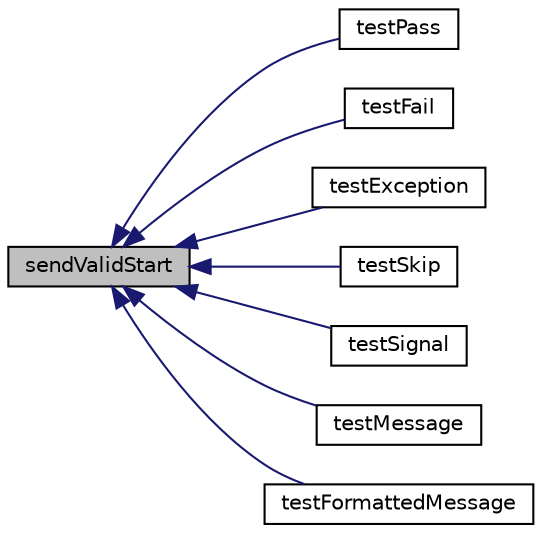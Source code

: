 digraph "sendValidStart"
{
  edge [fontname="Helvetica",fontsize="10",labelfontname="Helvetica",labelfontsize="10"];
  node [fontname="Helvetica",fontsize="10",shape=record];
  rankdir="LR";
  Node1 [label="sendValidStart",height=0.2,width=0.4,color="black", fillcolor="grey75", style="filled" fontcolor="black"];
  Node1 -> Node2 [dir="back",color="midnightblue",fontsize="10",style="solid",fontname="Helvetica"];
  Node2 [label="testPass",height=0.2,width=0.4,color="black", fillcolor="white", style="filled",URL="$class_test_of_xml_results_parsing.html#a822ccbbc05f2002a274cccd5c462ccb5"];
  Node1 -> Node3 [dir="back",color="midnightblue",fontsize="10",style="solid",fontname="Helvetica"];
  Node3 [label="testFail",height=0.2,width=0.4,color="black", fillcolor="white", style="filled",URL="$class_test_of_xml_results_parsing.html#a5646821af3c3d8899e68016b97ecca60"];
  Node1 -> Node4 [dir="back",color="midnightblue",fontsize="10",style="solid",fontname="Helvetica"];
  Node4 [label="testException",height=0.2,width=0.4,color="black", fillcolor="white", style="filled",URL="$class_test_of_xml_results_parsing.html#a4ae4fb14577c6ec366041bab6ffb43dd"];
  Node1 -> Node5 [dir="back",color="midnightblue",fontsize="10",style="solid",fontname="Helvetica"];
  Node5 [label="testSkip",height=0.2,width=0.4,color="black", fillcolor="white", style="filled",URL="$class_test_of_xml_results_parsing.html#a6247dfe100beef76b9fd6371d844fbb3"];
  Node1 -> Node6 [dir="back",color="midnightblue",fontsize="10",style="solid",fontname="Helvetica"];
  Node6 [label="testSignal",height=0.2,width=0.4,color="black", fillcolor="white", style="filled",URL="$class_test_of_xml_results_parsing.html#ae193da5778935d7780d37cb1aa0ebfa5"];
  Node1 -> Node7 [dir="back",color="midnightblue",fontsize="10",style="solid",fontname="Helvetica"];
  Node7 [label="testMessage",height=0.2,width=0.4,color="black", fillcolor="white", style="filled",URL="$class_test_of_xml_results_parsing.html#a74d351f84b9c8237326110854a6b6163"];
  Node1 -> Node8 [dir="back",color="midnightblue",fontsize="10",style="solid",fontname="Helvetica"];
  Node8 [label="testFormattedMessage",height=0.2,width=0.4,color="black", fillcolor="white", style="filled",URL="$class_test_of_xml_results_parsing.html#acd51a46754effbd14c2a26556c7575bc"];
}
